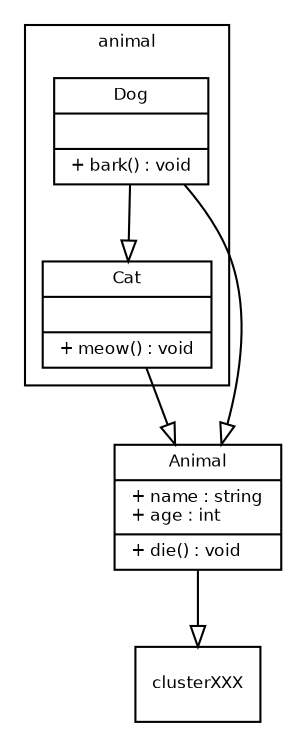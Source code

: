 digraph G {
        fontname = "Bitstream Vera Sans"
        fontsize = 8

        node [
                fontname = "Bitstream Vera Sans"
                fontsize = 8
                shape = "record"
        ]

        edge [
                fontname = "Bitstream Vera Sans"
                arrowhead = "empty"
                fontsize = 8
        ]


        subgraph clusterXXX {
                label = "animal"

                Dog [
                        label = "{Dog||+ bark() : void\l}"
                ]

                Cat [
                        label = "{Cat||+ meow() : void\l}"
                ]

            Dog -> Cat

        }

        Animal [
                label = "{Animal|+ name : string\l+ age : int\l|+ die() : void\l}"
        ]


        Dog -> Animal
        Cat -> Animal

        Animal -> clusterXXX


}